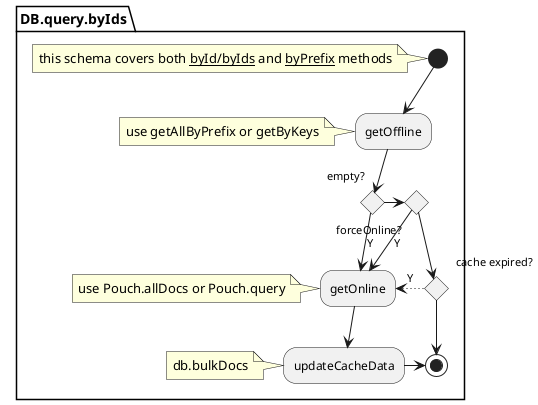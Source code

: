 @startuml



partition DB.query.byIds {

    note left: this schema covers both __byId/byIds__ and __byPrefix__ methods

    (*) --> getOffline
    note left: use getAllByPrefix or getByKeys

    --> if "empty?" then

            --> [Y] getOnline
            note left: use Pouch.allDocs or Pouch.query

        else
            -> if "forceOnline?"
                --> [Y] getOnline
            else
                --> if "cache expired?"

                        -left[dotted]-> [Y] getOnline
                    else
                        -->(*)
                    endif
            endif
        endif

    getOnline --> updateCacheData
    note left: db.bulkDocs

    -> (*)


}
@enduml
